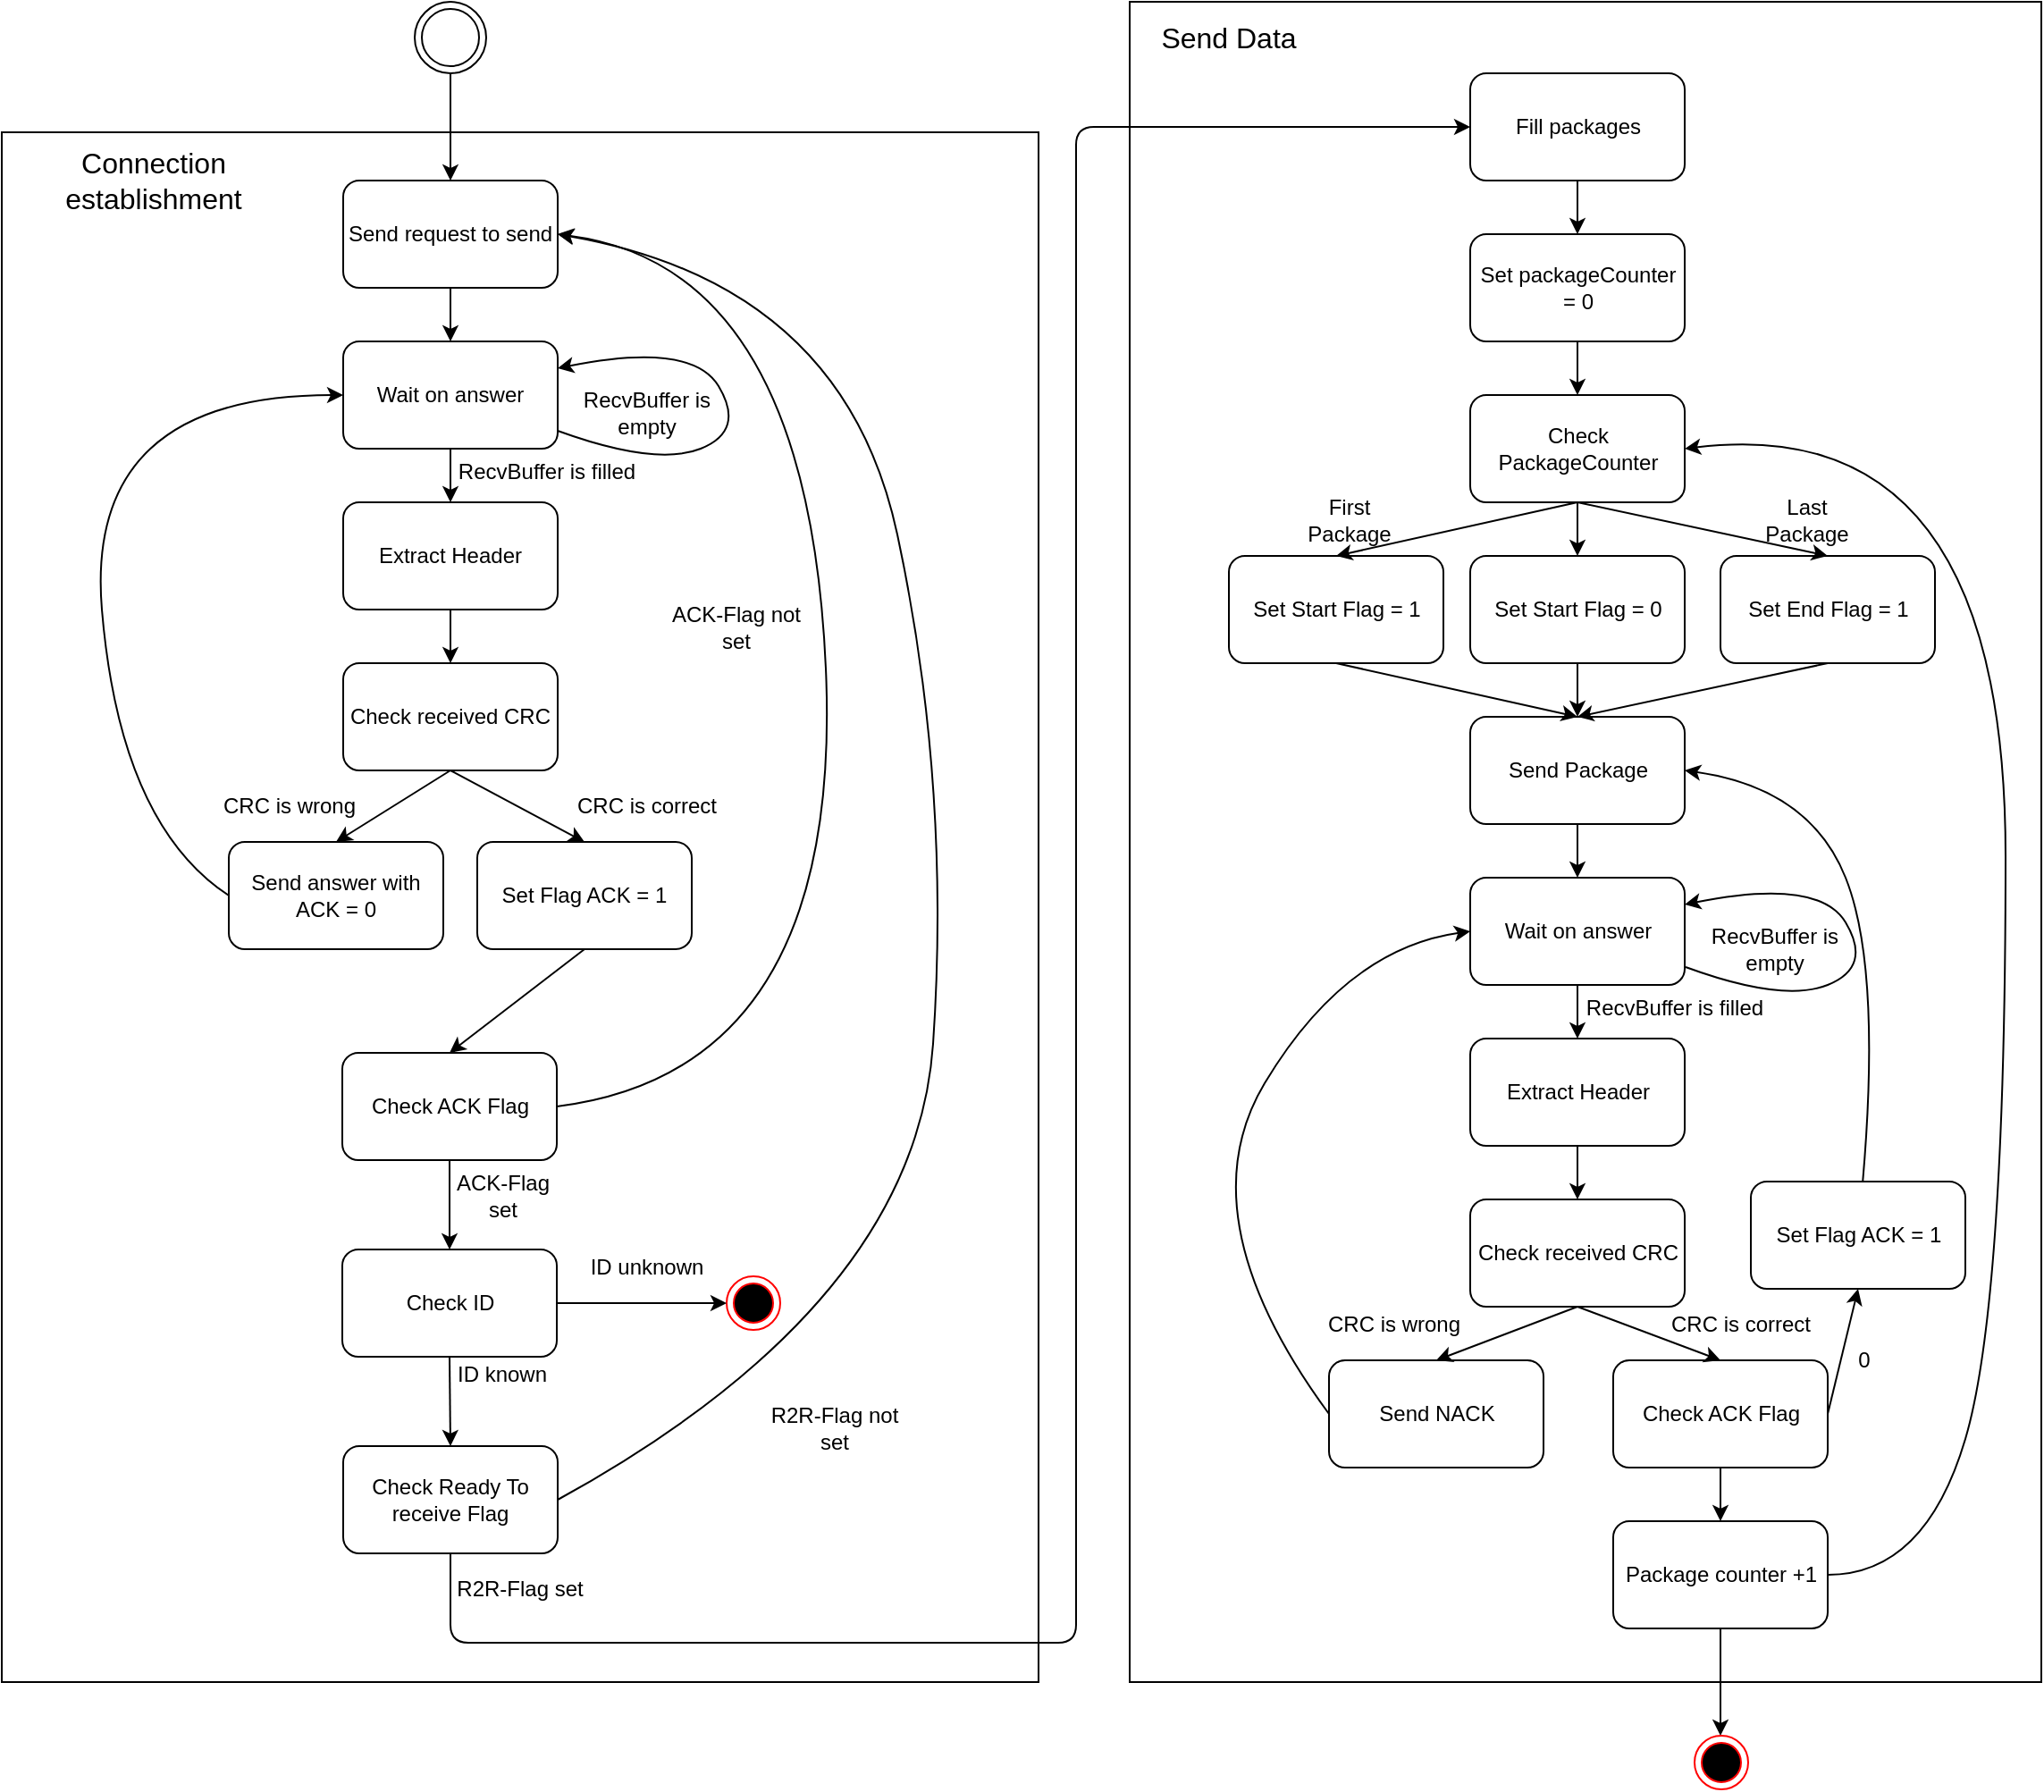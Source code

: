<mxfile version="13.2.3" type="device"><diagram id="6f6VFRBXXNGW40zbqVuH" name="Page-1"><mxGraphModel dx="1123" dy="1870" grid="1" gridSize="10" guides="1" tooltips="1" connect="1" arrows="1" fold="1" page="1" pageScale="1" pageWidth="827" pageHeight="1169" math="0" shadow="0"><root><mxCell id="0"/><mxCell id="1" parent="0"/><mxCell id="Dm-bQmVTA67O0ao6wZMX-3" value="Send request to send" style="rounded=1;whiteSpace=wrap;html=1;" parent="1" vertex="1"><mxGeometry x="360" y="-158" width="120" height="60" as="geometry"/></mxCell><mxCell id="Dm-bQmVTA67O0ao6wZMX-4" value="Wait on answer" style="rounded=1;whiteSpace=wrap;html=1;" parent="1" vertex="1"><mxGeometry x="360" y="-68" width="120" height="60" as="geometry"/></mxCell><mxCell id="Dm-bQmVTA67O0ao6wZMX-5" value="Extract Header" style="rounded=1;whiteSpace=wrap;html=1;" parent="1" vertex="1"><mxGeometry x="360" y="22" width="120" height="60" as="geometry"/></mxCell><mxCell id="Dm-bQmVTA67O0ao6wZMX-6" value="" style="endArrow=classic;html=1;exitX=0.5;exitY=1;exitDx=0;exitDy=0;" parent="1" source="Dm-bQmVTA67O0ao6wZMX-4" target="Dm-bQmVTA67O0ao6wZMX-5" edge="1"><mxGeometry width="50" height="50" relative="1" as="geometry"><mxPoint x="655" y="12" as="sourcePoint"/><mxPoint x="705" y="-38" as="targetPoint"/></mxGeometry></mxCell><mxCell id="Dm-bQmVTA67O0ao6wZMX-7" value="RecvBuffer is filled" style="text;html=1;strokeColor=none;fillColor=none;align=center;verticalAlign=middle;whiteSpace=wrap;rounded=0;" parent="1" vertex="1"><mxGeometry x="416" y="-5" width="116" height="20" as="geometry"/></mxCell><mxCell id="Dm-bQmVTA67O0ao6wZMX-8" value="" style="curved=1;endArrow=classic;html=1;entryX=1;entryY=0.25;entryDx=0;entryDy=0;" parent="1" target="Dm-bQmVTA67O0ao6wZMX-4" edge="1"><mxGeometry width="50" height="50" relative="1" as="geometry"><mxPoint x="480" y="-18" as="sourcePoint"/><mxPoint x="605" y="-98" as="targetPoint"/><Array as="points"><mxPoint x="535" y="2"/><mxPoint x="585" y="-18"/><mxPoint x="555" y="-68"/></Array></mxGeometry></mxCell><mxCell id="Dm-bQmVTA67O0ao6wZMX-9" value="RecvBuffer is empty" style="text;html=1;strokeColor=none;fillColor=none;align=center;verticalAlign=middle;whiteSpace=wrap;rounded=0;" parent="1" vertex="1"><mxGeometry x="485" y="-38" width="90" height="20" as="geometry"/></mxCell><mxCell id="Dm-bQmVTA67O0ao6wZMX-16" value="Check received CRC" style="rounded=1;whiteSpace=wrap;html=1;" parent="1" vertex="1"><mxGeometry x="360" y="112" width="120" height="60" as="geometry"/></mxCell><mxCell id="Dm-bQmVTA67O0ao6wZMX-17" value="Check ACK Flag" style="rounded=1;whiteSpace=wrap;html=1;" parent="1" vertex="1"><mxGeometry x="359.5" y="330" width="120" height="60" as="geometry"/></mxCell><mxCell id="Dm-bQmVTA67O0ao6wZMX-18" value="Send answer with ACK = 0" style="rounded=1;whiteSpace=wrap;html=1;" parent="1" vertex="1"><mxGeometry x="296" y="212" width="120" height="60" as="geometry"/></mxCell><mxCell id="Dm-bQmVTA67O0ao6wZMX-20" value="" style="endArrow=classic;html=1;exitX=0.5;exitY=1;exitDx=0;exitDy=0;entryX=0.5;entryY=0;entryDx=0;entryDy=0;" parent="1" source="Dm-bQmVTA67O0ao6wZMX-16" target="Dm-bQmVTA67O0ao6wZMX-18" edge="1"><mxGeometry width="50" height="50" relative="1" as="geometry"><mxPoint x="265" y="392" as="sourcePoint"/><mxPoint x="315" y="342" as="targetPoint"/></mxGeometry></mxCell><mxCell id="Dm-bQmVTA67O0ao6wZMX-21" value="CRC is correct" style="text;html=1;strokeColor=none;fillColor=none;align=center;verticalAlign=middle;whiteSpace=wrap;rounded=0;" parent="1" vertex="1"><mxGeometry x="485" y="182" width="90" height="20" as="geometry"/></mxCell><mxCell id="Dm-bQmVTA67O0ao6wZMX-22" value="CRC is wrong" style="text;html=1;strokeColor=none;fillColor=none;align=center;verticalAlign=middle;whiteSpace=wrap;rounded=0;" parent="1" vertex="1"><mxGeometry x="285" y="182" width="90" height="20" as="geometry"/></mxCell><mxCell id="Dm-bQmVTA67O0ao6wZMX-25" value="" style="endArrow=classic;html=1;exitX=0.5;exitY=1;exitDx=0;exitDy=0;" parent="1" source="Dm-bQmVTA67O0ao6wZMX-5" target="Dm-bQmVTA67O0ao6wZMX-16" edge="1"><mxGeometry width="50" height="50" relative="1" as="geometry"><mxPoint x="615" y="142" as="sourcePoint"/><mxPoint x="665" y="92" as="targetPoint"/></mxGeometry></mxCell><mxCell id="Dm-bQmVTA67O0ao6wZMX-28" value="" style="endArrow=classic;html=1;exitX=0.5;exitY=1;exitDx=0;exitDy=0;" parent="1" source="Dm-bQmVTA67O0ao6wZMX-3" target="Dm-bQmVTA67O0ao6wZMX-4" edge="1"><mxGeometry width="50" height="50" relative="1" as="geometry"><mxPoint x="565" y="-78" as="sourcePoint"/><mxPoint x="615" y="-128" as="targetPoint"/></mxGeometry></mxCell><mxCell id="Dm-bQmVTA67O0ao6wZMX-29" value="" style="curved=1;endArrow=classic;html=1;exitX=0;exitY=0.5;exitDx=0;exitDy=0;entryX=0;entryY=0.5;entryDx=0;entryDy=0;" parent="1" source="Dm-bQmVTA67O0ao6wZMX-18" target="Dm-bQmVTA67O0ao6wZMX-4" edge="1"><mxGeometry width="50" height="50" relative="1" as="geometry"><mxPoint x="185" y="112" as="sourcePoint"/><mxPoint x="235" y="62" as="targetPoint"/><Array as="points"><mxPoint x="235" y="202"/><mxPoint x="215" y="-38"/></Array></mxGeometry></mxCell><mxCell id="Dm-bQmVTA67O0ao6wZMX-30" value="Check Ready To receive Flag" style="rounded=1;whiteSpace=wrap;html=1;" parent="1" vertex="1"><mxGeometry x="360" y="550" width="120" height="60" as="geometry"/></mxCell><mxCell id="Dm-bQmVTA67O0ao6wZMX-32" value="Check ID" style="rounded=1;whiteSpace=wrap;html=1;" parent="1" vertex="1"><mxGeometry x="359.5" y="440" width="120" height="60" as="geometry"/></mxCell><mxCell id="Dm-bQmVTA67O0ao6wZMX-33" value="" style="endArrow=classic;html=1;exitX=0.5;exitY=1;exitDx=0;exitDy=0;entryX=0.5;entryY=0;entryDx=0;entryDy=0;" parent="1" source="Dm-bQmVTA67O0ao6wZMX-17" target="Dm-bQmVTA67O0ao6wZMX-32" edge="1"><mxGeometry width="50" height="50" relative="1" as="geometry"><mxPoint x="620" y="560" as="sourcePoint"/><mxPoint x="670" y="510" as="targetPoint"/></mxGeometry></mxCell><mxCell id="Dm-bQmVTA67O0ao6wZMX-40" value="" style="curved=1;endArrow=classic;html=1;exitX=1;exitY=0.5;exitDx=0;exitDy=0;entryX=1;entryY=0.5;entryDx=0;entryDy=0;" parent="1" source="Dm-bQmVTA67O0ao6wZMX-17" target="Dm-bQmVTA67O0ao6wZMX-3" edge="1"><mxGeometry width="50" height="50" relative="1" as="geometry"><mxPoint x="670" y="410" as="sourcePoint"/><mxPoint x="720" y="360" as="targetPoint"/><Array as="points"><mxPoint x="640" y="340"/><mxPoint x="620" y="-110"/></Array></mxGeometry></mxCell><mxCell id="Dm-bQmVTA67O0ao6wZMX-42" value="Fill packages" style="rounded=1;whiteSpace=wrap;html=1;" parent="1" vertex="1"><mxGeometry x="990.5" y="-218" width="120" height="60" as="geometry"/></mxCell><mxCell id="Dm-bQmVTA67O0ao6wZMX-43" value="Set packageCounter = 0" style="rounded=1;whiteSpace=wrap;html=1;" parent="1" vertex="1"><mxGeometry x="990.5" y="-128" width="120" height="60" as="geometry"/></mxCell><mxCell id="Dm-bQmVTA67O0ao6wZMX-44" value="Check PackageCounter" style="rounded=1;whiteSpace=wrap;html=1;" parent="1" vertex="1"><mxGeometry x="990.5" y="-38" width="120" height="60" as="geometry"/></mxCell><mxCell id="Dm-bQmVTA67O0ao6wZMX-45" value="Set Start Flag = 1" style="rounded=1;whiteSpace=wrap;html=1;" parent="1" vertex="1"><mxGeometry x="855.5" y="52" width="120" height="60" as="geometry"/></mxCell><mxCell id="Dm-bQmVTA67O0ao6wZMX-46" value="Send Package" style="rounded=1;whiteSpace=wrap;html=1;" parent="1" vertex="1"><mxGeometry x="990.5" y="142" width="120" height="60" as="geometry"/></mxCell><mxCell id="Dm-bQmVTA67O0ao6wZMX-47" value="Set Start Flag = 0" style="rounded=1;whiteSpace=wrap;html=1;" parent="1" vertex="1"><mxGeometry x="990.5" y="52" width="120" height="60" as="geometry"/></mxCell><mxCell id="Dm-bQmVTA67O0ao6wZMX-48" value="Set End Flag = 1" style="rounded=1;whiteSpace=wrap;html=1;" parent="1" vertex="1"><mxGeometry x="1130.5" y="52" width="120" height="60" as="geometry"/></mxCell><mxCell id="Dm-bQmVTA67O0ao6wZMX-49" value="" style="endArrow=classic;html=1;exitX=0.5;exitY=1;exitDx=0;exitDy=0;entryX=0.5;entryY=0;entryDx=0;entryDy=0;" parent="1" source="Dm-bQmVTA67O0ao6wZMX-44" target="Dm-bQmVTA67O0ao6wZMX-48" edge="1"><mxGeometry width="50" height="50" relative="1" as="geometry"><mxPoint x="1230.5" y="2" as="sourcePoint"/><mxPoint x="1280.5" y="-48" as="targetPoint"/></mxGeometry></mxCell><mxCell id="Dm-bQmVTA67O0ao6wZMX-50" value="" style="endArrow=classic;html=1;exitX=0.5;exitY=1;exitDx=0;exitDy=0;entryX=0.5;entryY=0;entryDx=0;entryDy=0;" parent="1" source="Dm-bQmVTA67O0ao6wZMX-44" target="Dm-bQmVTA67O0ao6wZMX-47" edge="1"><mxGeometry width="50" height="50" relative="1" as="geometry"><mxPoint x="810.5" y="2" as="sourcePoint"/><mxPoint x="860.5" y="-48" as="targetPoint"/></mxGeometry></mxCell><mxCell id="Dm-bQmVTA67O0ao6wZMX-51" value="" style="endArrow=classic;html=1;exitX=0.5;exitY=1;exitDx=0;exitDy=0;entryX=0.5;entryY=0;entryDx=0;entryDy=0;" parent="1" source="Dm-bQmVTA67O0ao6wZMX-44" target="Dm-bQmVTA67O0ao6wZMX-45" edge="1"><mxGeometry width="50" height="50" relative="1" as="geometry"><mxPoint x="850.5" y="-28" as="sourcePoint"/><mxPoint x="900.5" y="-78" as="targetPoint"/></mxGeometry></mxCell><mxCell id="Dm-bQmVTA67O0ao6wZMX-52" value="First Package" style="text;html=1;strokeColor=none;fillColor=none;align=center;verticalAlign=middle;whiteSpace=wrap;rounded=0;" parent="1" vertex="1"><mxGeometry x="902.5" y="22" width="40" height="20" as="geometry"/></mxCell><mxCell id="Dm-bQmVTA67O0ao6wZMX-53" value="Last Package" style="text;html=1;strokeColor=none;fillColor=none;align=center;verticalAlign=middle;whiteSpace=wrap;rounded=0;" parent="1" vertex="1"><mxGeometry x="1158.5" y="22" width="40" height="20" as="geometry"/></mxCell><mxCell id="Dm-bQmVTA67O0ao6wZMX-54" value="" style="endArrow=classic;html=1;exitX=0.5;exitY=1;exitDx=0;exitDy=0;entryX=0.5;entryY=0;entryDx=0;entryDy=0;" parent="1" source="Dm-bQmVTA67O0ao6wZMX-45" target="Dm-bQmVTA67O0ao6wZMX-46" edge="1"><mxGeometry width="50" height="50" relative="1" as="geometry"><mxPoint x="1320.5" y="252" as="sourcePoint"/><mxPoint x="1370.5" y="202" as="targetPoint"/></mxGeometry></mxCell><mxCell id="Dm-bQmVTA67O0ao6wZMX-55" value="" style="endArrow=classic;html=1;exitX=0.5;exitY=1;exitDx=0;exitDy=0;entryX=0.5;entryY=0;entryDx=0;entryDy=0;" parent="1" source="Dm-bQmVTA67O0ao6wZMX-47" target="Dm-bQmVTA67O0ao6wZMX-46" edge="1"><mxGeometry width="50" height="50" relative="1" as="geometry"><mxPoint x="1180.5" y="232" as="sourcePoint"/><mxPoint x="1230.5" y="182" as="targetPoint"/></mxGeometry></mxCell><mxCell id="Dm-bQmVTA67O0ao6wZMX-56" value="" style="endArrow=classic;html=1;exitX=0.5;exitY=1;exitDx=0;exitDy=0;entryX=0.5;entryY=0;entryDx=0;entryDy=0;" parent="1" source="Dm-bQmVTA67O0ao6wZMX-48" target="Dm-bQmVTA67O0ao6wZMX-46" edge="1"><mxGeometry width="50" height="50" relative="1" as="geometry"><mxPoint x="1200.5" y="232" as="sourcePoint"/><mxPoint x="1250.5" y="182" as="targetPoint"/></mxGeometry></mxCell><mxCell id="Dm-bQmVTA67O0ao6wZMX-57" value="Wait on answer" style="rounded=1;whiteSpace=wrap;html=1;" parent="1" vertex="1"><mxGeometry x="990.5" y="232" width="120" height="60" as="geometry"/></mxCell><mxCell id="Dm-bQmVTA67O0ao6wZMX-58" value="Extract Header" style="rounded=1;whiteSpace=wrap;html=1;" parent="1" vertex="1"><mxGeometry x="990.5" y="322" width="120" height="60" as="geometry"/></mxCell><mxCell id="Dm-bQmVTA67O0ao6wZMX-59" value="&lt;span style=&quot;white-space: normal&quot;&gt;Check received CRC&lt;/span&gt;" style="rounded=1;whiteSpace=wrap;html=1;" parent="1" vertex="1"><mxGeometry x="990.5" y="412" width="120" height="60" as="geometry"/></mxCell><mxCell id="Dm-bQmVTA67O0ao6wZMX-60" value="Send NACK" style="rounded=1;whiteSpace=wrap;html=1;" parent="1" vertex="1"><mxGeometry x="911.5" y="502" width="120" height="60" as="geometry"/></mxCell><mxCell id="Dm-bQmVTA67O0ao6wZMX-61" value="Set Flag ACK = 1" style="rounded=1;whiteSpace=wrap;html=1;" parent="1" vertex="1"><mxGeometry x="1147.5" y="402" width="120" height="60" as="geometry"/></mxCell><mxCell id="Dm-bQmVTA67O0ao6wZMX-62" value="Check ACK Flag" style="rounded=1;whiteSpace=wrap;html=1;" parent="1" vertex="1"><mxGeometry x="1070.5" y="502" width="120" height="60" as="geometry"/></mxCell><mxCell id="Dm-bQmVTA67O0ao6wZMX-64" value="Package counter +1" style="rounded=1;whiteSpace=wrap;html=1;" parent="1" vertex="1"><mxGeometry x="1070.5" y="592" width="120" height="60" as="geometry"/></mxCell><mxCell id="Dm-bQmVTA67O0ao6wZMX-67" value="" style="curved=1;endArrow=classic;html=1;entryX=1;entryY=0.5;entryDx=0;entryDy=0;exitX=1;exitY=0.5;exitDx=0;exitDy=0;" parent="1" source="Dm-bQmVTA67O0ao6wZMX-64" target="Dm-bQmVTA67O0ao6wZMX-44" edge="1"><mxGeometry width="50" height="50" relative="1" as="geometry"><mxPoint x="1295" y="312" as="sourcePoint"/><mxPoint x="1345" y="262" as="targetPoint"/><Array as="points"><mxPoint x="1245" y="622"/><mxPoint x="1290" y="470"/><mxPoint x="1290" y="-30"/></Array></mxGeometry></mxCell><mxCell id="Dm-bQmVTA67O0ao6wZMX-68" value="" style="endArrow=classic;html=1;exitX=0.5;exitY=1;exitDx=0;exitDy=0;" parent="1" source="Dm-bQmVTA67O0ao6wZMX-46" target="Dm-bQmVTA67O0ao6wZMX-57" edge="1"><mxGeometry width="50" height="50" relative="1" as="geometry"><mxPoint x="1200.5" y="332" as="sourcePoint"/><mxPoint x="1250.5" y="282" as="targetPoint"/></mxGeometry></mxCell><mxCell id="Dm-bQmVTA67O0ao6wZMX-69" value="" style="endArrow=classic;html=1;exitX=0.5;exitY=1;exitDx=0;exitDy=0;" parent="1" source="Dm-bQmVTA67O0ao6wZMX-57" target="Dm-bQmVTA67O0ao6wZMX-58" edge="1"><mxGeometry width="50" height="50" relative="1" as="geometry"><mxPoint x="1160.5" y="352" as="sourcePoint"/><mxPoint x="1210.5" y="302" as="targetPoint"/></mxGeometry></mxCell><mxCell id="Dm-bQmVTA67O0ao6wZMX-70" value="" style="endArrow=classic;html=1;exitX=0.5;exitY=1;exitDx=0;exitDy=0;" parent="1" source="Dm-bQmVTA67O0ao6wZMX-58" target="Dm-bQmVTA67O0ao6wZMX-59" edge="1"><mxGeometry width="50" height="50" relative="1" as="geometry"><mxPoint x="1160.5" y="422" as="sourcePoint"/><mxPoint x="1210.5" y="372" as="targetPoint"/></mxGeometry></mxCell><mxCell id="Dm-bQmVTA67O0ao6wZMX-71" value="" style="endArrow=classic;html=1;exitX=0.5;exitY=1;exitDx=0;exitDy=0;entryX=0.5;entryY=0;entryDx=0;entryDy=0;" parent="1" source="Dm-bQmVTA67O0ao6wZMX-59" target="Dm-bQmVTA67O0ao6wZMX-62" edge="1"><mxGeometry width="50" height="50" relative="1" as="geometry"><mxPoint x="1200.5" y="442" as="sourcePoint"/><mxPoint x="1250.5" y="392" as="targetPoint"/></mxGeometry></mxCell><mxCell id="Dm-bQmVTA67O0ao6wZMX-72" value="" style="endArrow=classic;html=1;exitX=0.5;exitY=1;exitDx=0;exitDy=0;entryX=0.5;entryY=0;entryDx=0;entryDy=0;" parent="1" source="Dm-bQmVTA67O0ao6wZMX-59" target="Dm-bQmVTA67O0ao6wZMX-60" edge="1"><mxGeometry width="50" height="50" relative="1" as="geometry"><mxPoint x="710.5" y="472" as="sourcePoint"/><mxPoint x="760.5" y="422" as="targetPoint"/></mxGeometry></mxCell><mxCell id="Dm-bQmVTA67O0ao6wZMX-73" value="" style="curved=1;endArrow=classic;html=1;entryX=0;entryY=0.5;entryDx=0;entryDy=0;exitX=0;exitY=0.5;exitDx=0;exitDy=0;" parent="1" source="Dm-bQmVTA67O0ao6wZMX-60" target="Dm-bQmVTA67O0ao6wZMX-57" edge="1"><mxGeometry width="50" height="50" relative="1" as="geometry"><mxPoint x="720.5" y="362" as="sourcePoint"/><mxPoint x="770.5" y="312" as="targetPoint"/><Array as="points"><mxPoint x="830.5" y="422"/><mxPoint x="920.5" y="272"/></Array></mxGeometry></mxCell><mxCell id="Dm-bQmVTA67O0ao6wZMX-75" value="" style="endArrow=classic;html=1;exitX=1;exitY=0.5;exitDx=0;exitDy=0;entryX=0.5;entryY=1;entryDx=0;entryDy=0;" parent="1" source="Dm-bQmVTA67O0ao6wZMX-62" target="Dm-bQmVTA67O0ao6wZMX-61" edge="1"><mxGeometry width="50" height="50" relative="1" as="geometry"><mxPoint x="1230.5" y="522" as="sourcePoint"/><mxPoint x="1280.5" y="472" as="targetPoint"/></mxGeometry></mxCell><mxCell id="Dm-bQmVTA67O0ao6wZMX-76" value="" style="curved=1;endArrow=classic;html=1;entryX=1;entryY=0.5;entryDx=0;entryDy=0;" parent="1" source="Dm-bQmVTA67O0ao6wZMX-61" target="Dm-bQmVTA67O0ao6wZMX-46" edge="1"><mxGeometry width="50" height="50" relative="1" as="geometry"><mxPoint x="1170.5" y="282" as="sourcePoint"/><mxPoint x="1220.5" y="232" as="targetPoint"/><Array as="points"><mxPoint x="1220.5" y="282"/><mxPoint x="1180.5" y="182"/></Array></mxGeometry></mxCell><mxCell id="Dm-bQmVTA67O0ao6wZMX-77" value="0" style="text;html=1;strokeColor=none;fillColor=none;align=center;verticalAlign=middle;whiteSpace=wrap;rounded=0;" parent="1" vertex="1"><mxGeometry x="1190.5" y="492" width="40" height="20" as="geometry"/></mxCell><mxCell id="Dm-bQmVTA67O0ao6wZMX-80" value="" style="endArrow=classic;html=1;exitX=0.5;exitY=1;exitDx=0;exitDy=0;entryX=0.5;entryY=0;entryDx=0;entryDy=0;" parent="1" source="Dm-bQmVTA67O0ao6wZMX-62" target="Dm-bQmVTA67O0ao6wZMX-64" edge="1"><mxGeometry width="50" height="50" relative="1" as="geometry"><mxPoint x="820.5" y="662" as="sourcePoint"/><mxPoint x="870.5" y="612" as="targetPoint"/></mxGeometry></mxCell><mxCell id="Dm-bQmVTA67O0ao6wZMX-81" value="" style="endArrow=classic;html=1;exitX=0.5;exitY=1;exitDx=0;exitDy=0;" parent="1" source="Dm-bQmVTA67O0ao6wZMX-64" edge="1"><mxGeometry width="50" height="50" relative="1" as="geometry"><mxPoint x="960.5" y="742" as="sourcePoint"/><mxPoint x="1130.5" y="712" as="targetPoint"/></mxGeometry></mxCell><mxCell id="Dm-bQmVTA67O0ao6wZMX-84" value="Send Data" style="text;html=1;strokeColor=none;fillColor=none;align=center;verticalAlign=middle;whiteSpace=wrap;rounded=0;fontSize=16;" parent="1" vertex="1"><mxGeometry x="810" y="-248" width="91" height="20" as="geometry"/></mxCell><mxCell id="Dm-bQmVTA67O0ao6wZMX-86" value="" style="endArrow=classic;html=1;fontSize=16;exitX=0.5;exitY=1;exitDx=0;exitDy=0;" parent="1" source="Dm-bQmVTA67O0ao6wZMX-42" target="Dm-bQmVTA67O0ao6wZMX-43" edge="1"><mxGeometry width="50" height="50" relative="1" as="geometry"><mxPoint x="1356.5" y="-188" as="sourcePoint"/><mxPoint x="1406.5" y="-238" as="targetPoint"/></mxGeometry></mxCell><mxCell id="Dm-bQmVTA67O0ao6wZMX-87" value="" style="endArrow=classic;html=1;fontSize=16;exitX=0.5;exitY=1;exitDx=0;exitDy=0;" parent="1" source="Dm-bQmVTA67O0ao6wZMX-43" target="Dm-bQmVTA67O0ao6wZMX-44" edge="1"><mxGeometry width="50" height="50" relative="1" as="geometry"><mxPoint x="1176.5" y="-68" as="sourcePoint"/><mxPoint x="1226.5" y="-118" as="targetPoint"/></mxGeometry></mxCell><mxCell id="Dm-bQmVTA67O0ao6wZMX-89" value="CRC is wrong" style="text;html=1;strokeColor=none;fillColor=none;align=center;verticalAlign=middle;whiteSpace=wrap;rounded=0;" parent="1" vertex="1"><mxGeometry x="902.5" y="472" width="90" height="20" as="geometry"/></mxCell><mxCell id="Dm-bQmVTA67O0ao6wZMX-90" value="CRC is correct" style="text;html=1;strokeColor=none;fillColor=none;align=center;verticalAlign=middle;whiteSpace=wrap;rounded=0;" parent="1" vertex="1"><mxGeometry x="1096.5" y="472" width="90" height="20" as="geometry"/></mxCell><mxCell id="Dm-bQmVTA67O0ao6wZMX-93" value="Connection establishment" style="text;html=1;strokeColor=none;fillColor=none;align=center;verticalAlign=middle;whiteSpace=wrap;rounded=0;fontSize=16;" parent="1" vertex="1"><mxGeometry x="234" y="-168" width="40" height="20" as="geometry"/></mxCell><mxCell id="Dm-bQmVTA67O0ao6wZMX-96" value="" style="endArrow=classic;html=1;fontSize=16;exitX=0.5;exitY=1;exitDx=0;exitDy=0;" parent="1" source="Dm-bQmVTA67O0ao6wZMX-30" target="Dm-bQmVTA67O0ao6wZMX-42" edge="1"><mxGeometry width="50" height="50" relative="1" as="geometry"><mxPoint x="190" y="590" as="sourcePoint"/><mxPoint x="410" y="700" as="targetPoint"/><Array as="points"><mxPoint x="420" y="660"/><mxPoint x="600" y="660"/><mxPoint x="770" y="660"/><mxPoint x="770" y="-188"/></Array></mxGeometry></mxCell><mxCell id="Dm-bQmVTA67O0ao6wZMX-98" value="" style="rounded=0;whiteSpace=wrap;html=1;fillColor=none;" parent="1" vertex="1"><mxGeometry x="800" y="-258" width="510" height="940" as="geometry"/></mxCell><mxCell id="Dm-bQmVTA67O0ao6wZMX-99" value="" style="ellipse;html=1;shape=endState;fillColor=#000000;strokeColor=#ff0000;fontSize=16;" parent="1" vertex="1"><mxGeometry x="1116" y="712" width="30" height="30" as="geometry"/></mxCell><mxCell id="Dm-bQmVTA67O0ao6wZMX-100" value="" style="ellipse;shape=doubleEllipse;html=1;dashed=0;whitespace=wrap;aspect=fixed;fillColor=none;fontSize=16;" parent="1" vertex="1"><mxGeometry x="400" y="-258" width="40" height="40" as="geometry"/></mxCell><mxCell id="Dm-bQmVTA67O0ao6wZMX-101" value="" style="endArrow=classic;html=1;fontSize=16;exitX=0.5;exitY=1;exitDx=0;exitDy=0;" parent="1" source="Dm-bQmVTA67O0ao6wZMX-100" target="Dm-bQmVTA67O0ao6wZMX-3" edge="1"><mxGeometry width="50" height="50" relative="1" as="geometry"><mxPoint x="585" y="-218" as="sourcePoint"/><mxPoint x="495" y="-218" as="targetPoint"/></mxGeometry></mxCell><mxCell id="Dm-bQmVTA67O0ao6wZMX-102" value="" style="rounded=0;whiteSpace=wrap;html=1;fillColor=none;" parent="1" vertex="1"><mxGeometry x="169" y="-185" width="580" height="867" as="geometry"/></mxCell><mxCell id="Dm-bQmVTA67O0ao6wZMX-103" value="RecvBuffer is filled" style="text;html=1;strokeColor=none;fillColor=none;align=center;verticalAlign=middle;whiteSpace=wrap;rounded=0;" parent="1" vertex="1"><mxGeometry x="1046.5" y="295" width="116" height="20" as="geometry"/></mxCell><mxCell id="Dm-bQmVTA67O0ao6wZMX-104" value="" style="curved=1;endArrow=classic;html=1;entryX=1;entryY=0.25;entryDx=0;entryDy=0;" parent="1" edge="1"><mxGeometry width="50" height="50" relative="1" as="geometry"><mxPoint x="1111" y="282" as="sourcePoint"/><mxPoint x="1110.5" y="247" as="targetPoint"/><Array as="points"><mxPoint x="1165.5" y="302"/><mxPoint x="1215.5" y="282"/><mxPoint x="1185.5" y="232"/></Array></mxGeometry></mxCell><mxCell id="Dm-bQmVTA67O0ao6wZMX-105" value="RecvBuffer is empty" style="text;html=1;strokeColor=none;fillColor=none;align=center;verticalAlign=middle;whiteSpace=wrap;rounded=0;" parent="1" vertex="1"><mxGeometry x="1115.5" y="262" width="90" height="20" as="geometry"/></mxCell><mxCell id="PfIzSjvwnHV6ELcXC7vf-1" value="ACK-Flag not set" style="text;html=1;strokeColor=none;fillColor=none;align=center;verticalAlign=middle;whiteSpace=wrap;rounded=0;" parent="1" vertex="1"><mxGeometry x="534.5" y="82" width="90" height="20" as="geometry"/></mxCell><mxCell id="PfIzSjvwnHV6ELcXC7vf-4" value="" style="ellipse;html=1;shape=endState;fillColor=#000000;strokeColor=#ff0000;fontSize=16;" parent="1" vertex="1"><mxGeometry x="574.5" y="455" width="30" height="30" as="geometry"/></mxCell><mxCell id="PfIzSjvwnHV6ELcXC7vf-5" value="" style="endArrow=classic;html=1;entryX=0;entryY=0.5;entryDx=0;entryDy=0;exitX=1;exitY=0.5;exitDx=0;exitDy=0;" parent="1" source="Dm-bQmVTA67O0ao6wZMX-32" target="PfIzSjvwnHV6ELcXC7vf-4" edge="1"><mxGeometry width="50" height="50" relative="1" as="geometry"><mxPoint x="559.5" y="434" as="sourcePoint"/><mxPoint x="437.06" y="325.5" as="targetPoint"/></mxGeometry></mxCell><mxCell id="PfIzSjvwnHV6ELcXC7vf-6" value="ID unknown" style="text;html=1;strokeColor=none;fillColor=none;align=center;verticalAlign=middle;whiteSpace=wrap;rounded=0;" parent="1" vertex="1"><mxGeometry x="485" y="440" width="90" height="20" as="geometry"/></mxCell><mxCell id="PfIzSjvwnHV6ELcXC7vf-9" value="Set Flag ACK = 1" style="rounded=1;whiteSpace=wrap;html=1;" parent="1" vertex="1"><mxGeometry x="435" y="212" width="120" height="60" as="geometry"/></mxCell><mxCell id="PfIzSjvwnHV6ELcXC7vf-11" value="" style="endArrow=classic;html=1;exitX=0.5;exitY=1;exitDx=0;exitDy=0;entryX=0.5;entryY=0;entryDx=0;entryDy=0;" parent="1" source="Dm-bQmVTA67O0ao6wZMX-16" target="PfIzSjvwnHV6ELcXC7vf-9" edge="1"><mxGeometry width="50" height="50" relative="1" as="geometry"><mxPoint x="430" y="182" as="sourcePoint"/><mxPoint x="366" y="222" as="targetPoint"/></mxGeometry></mxCell><mxCell id="PfIzSjvwnHV6ELcXC7vf-15" value="ACK-Flag set" style="text;html=1;strokeColor=none;fillColor=none;align=center;verticalAlign=middle;whiteSpace=wrap;rounded=0;" parent="1" vertex="1"><mxGeometry x="414" y="400" width="70.5" height="20" as="geometry"/></mxCell><mxCell id="PfIzSjvwnHV6ELcXC7vf-16" value="" style="endArrow=classic;html=1;exitX=0.5;exitY=1;exitDx=0;exitDy=0;entryX=0.5;entryY=0;entryDx=0;entryDy=0;" parent="1" source="Dm-bQmVTA67O0ao6wZMX-32" target="Dm-bQmVTA67O0ao6wZMX-30" edge="1"><mxGeometry width="50" height="50" relative="1" as="geometry"><mxPoint x="344.5" y="490" as="sourcePoint"/><mxPoint x="453" y="560" as="targetPoint"/></mxGeometry></mxCell><mxCell id="PfIzSjvwnHV6ELcXC7vf-18" value="ID known" style="text;html=1;strokeColor=none;fillColor=none;align=center;verticalAlign=middle;whiteSpace=wrap;rounded=0;" parent="1" vertex="1"><mxGeometry x="404.25" y="500" width="90" height="20" as="geometry"/></mxCell><mxCell id="PfIzSjvwnHV6ELcXC7vf-20" value="" style="curved=1;endArrow=classic;html=1;exitX=1;exitY=0.5;exitDx=0;exitDy=0;entryX=1;entryY=0.5;entryDx=0;entryDy=0;" parent="1" source="Dm-bQmVTA67O0ao6wZMX-30" target="Dm-bQmVTA67O0ao6wZMX-3" edge="1"><mxGeometry width="50" height="50" relative="1" as="geometry"><mxPoint x="711.5" y="354" as="sourcePoint"/><mxPoint x="636.5" y="-106" as="targetPoint"/><Array as="points"><mxPoint x="680" y="470"/><mxPoint x="700" y="180"/><mxPoint x="640" y="-100"/></Array></mxGeometry></mxCell><mxCell id="PfIzSjvwnHV6ELcXC7vf-21" value="R2R-Flag not set" style="text;html=1;strokeColor=none;fillColor=none;align=center;verticalAlign=middle;whiteSpace=wrap;rounded=0;" parent="1" vertex="1"><mxGeometry x="590" y="530" width="90" height="20" as="geometry"/></mxCell><mxCell id="PfIzSjvwnHV6ELcXC7vf-22" value="R2R-Flag&amp;nbsp;set" style="text;html=1;strokeColor=none;fillColor=none;align=center;verticalAlign=middle;whiteSpace=wrap;rounded=0;" parent="1" vertex="1"><mxGeometry x="414" y="620" width="90" height="20" as="geometry"/></mxCell><mxCell id="PfIzSjvwnHV6ELcXC7vf-23" value="" style="endArrow=classic;html=1;exitX=0.5;exitY=1;exitDx=0;exitDy=0;entryX=0.5;entryY=0;entryDx=0;entryDy=0;" parent="1" source="PfIzSjvwnHV6ELcXC7vf-9" target="Dm-bQmVTA67O0ao6wZMX-17" edge="1"><mxGeometry width="50" height="50" relative="1" as="geometry"><mxPoint x="430" y="182" as="sourcePoint"/><mxPoint x="505" y="222" as="targetPoint"/></mxGeometry></mxCell></root></mxGraphModel></diagram></mxfile>